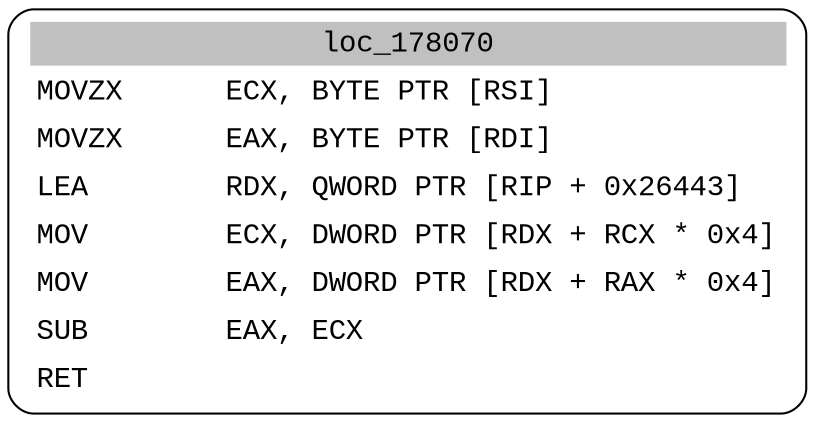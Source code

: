digraph asm_graph {
1941 [
shape="Mrecord" fontname="Courier New"label =<<table border="0" cellborder="0" cellpadding="3"><tr><td align="center" colspan="2" bgcolor="grey">loc_178070</td></tr><tr><td align="left">MOVZX      ECX, BYTE PTR [RSI]</td></tr><tr><td align="left">MOVZX      EAX, BYTE PTR [RDI]</td></tr><tr><td align="left">LEA        RDX, QWORD PTR [RIP + 0x26443]</td></tr><tr><td align="left">MOV        ECX, DWORD PTR [RDX + RCX * 0x4]</td></tr><tr><td align="left">MOV        EAX, DWORD PTR [RDX + RAX * 0x4]</td></tr><tr><td align="left">SUB        EAX, ECX</td></tr><tr><td align="left">RET        </td></tr></table>> ];
}